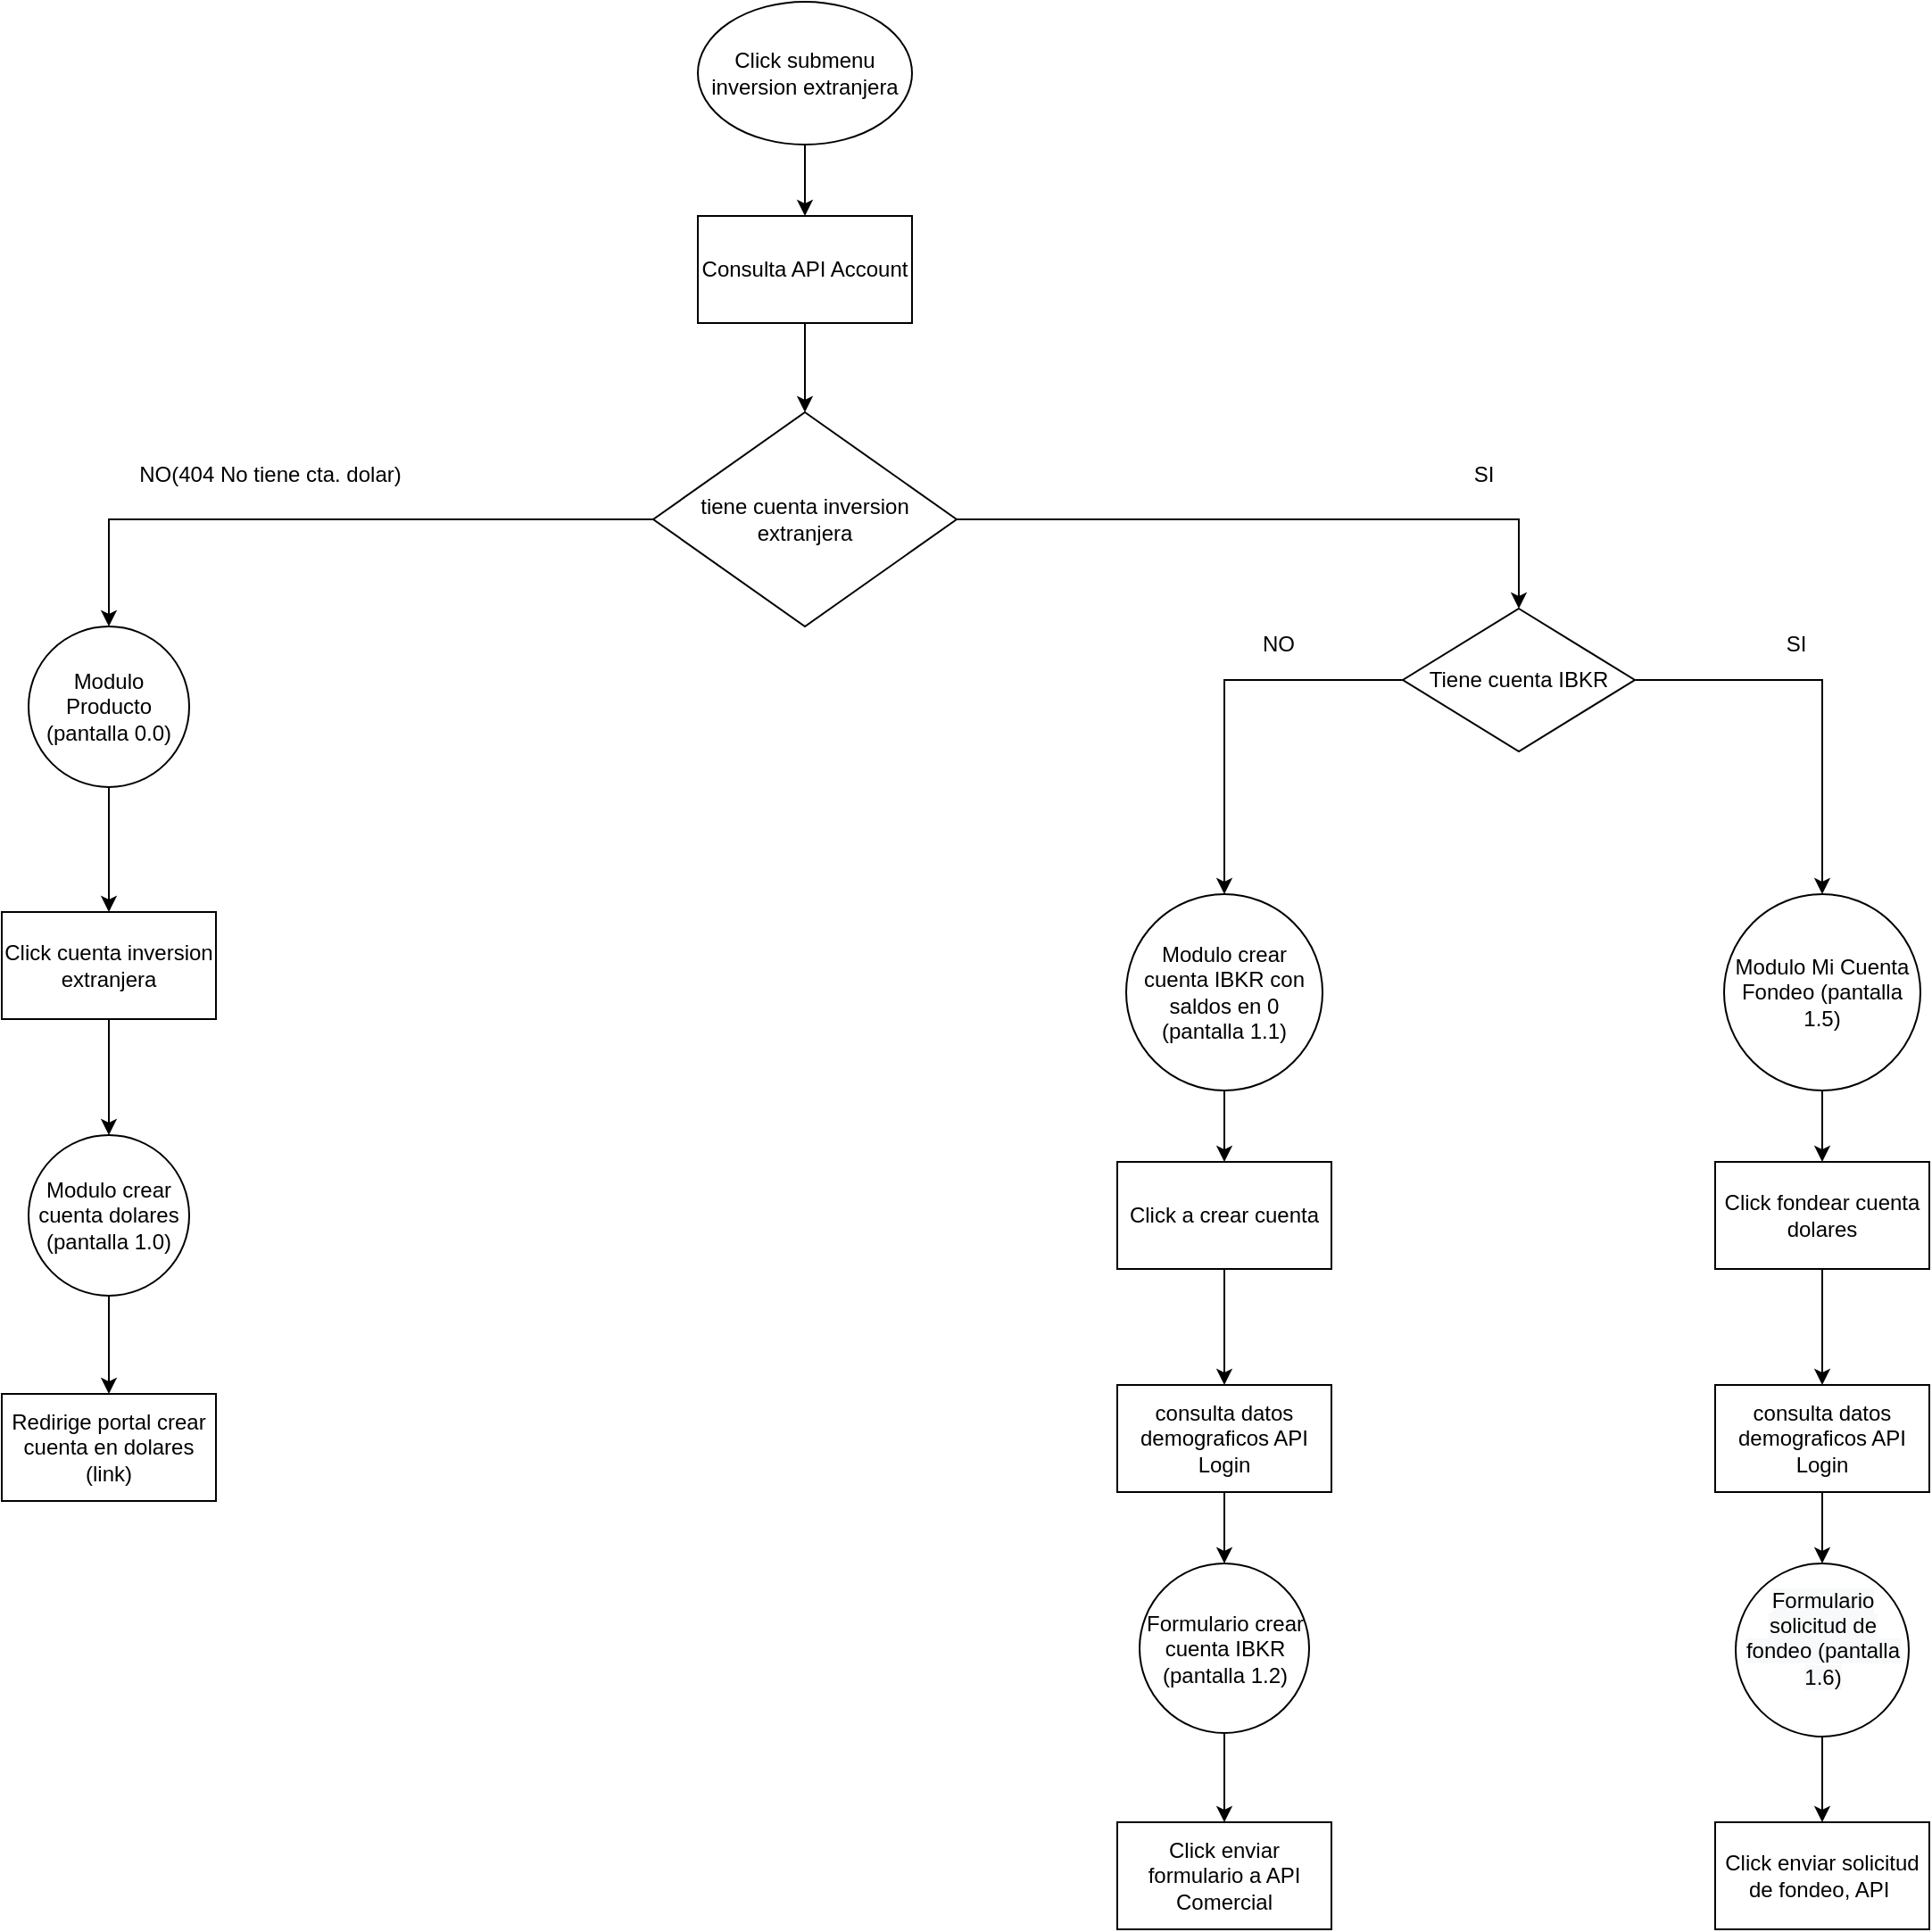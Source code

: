 <mxfile version="20.5.3" type="device"><diagram id="7_jg_evt4l1JR4PzZ2Gy" name="Page-1"><mxGraphModel dx="1526" dy="931" grid="1" gridSize="10" guides="1" tooltips="1" connect="1" arrows="1" fold="1" page="1" pageScale="1" pageWidth="2000" pageHeight="2500" math="0" shadow="0"><root><mxCell id="0"/><mxCell id="1" parent="0"/><mxCell id="uIlDFgRARMzGMVH6wBw7-2" style="edgeStyle=orthogonalEdgeStyle;rounded=0;orthogonalLoop=1;jettySize=auto;html=1;exitX=0.5;exitY=1;exitDx=0;exitDy=0;entryX=0.5;entryY=0;entryDx=0;entryDy=0;" parent="1" source="IXbEhDr9RYSt983AzTuj-3" edge="1"><mxGeometry relative="1" as="geometry"><mxPoint x="1115" y="200" as="targetPoint"/></mxGeometry></mxCell><mxCell id="IXbEhDr9RYSt983AzTuj-3" value="Click submenu inversion extranjera" style="ellipse;whiteSpace=wrap;html=1;" parent="1" vertex="1"><mxGeometry x="1055" y="80" width="120" height="80" as="geometry"/></mxCell><mxCell id="965H75wcNq8wW-GSMrYG-19" style="edgeStyle=orthogonalEdgeStyle;rounded=0;orthogonalLoop=1;jettySize=auto;html=1;exitX=0;exitY=0.5;exitDx=0;exitDy=0;entryX=0.5;entryY=0;entryDx=0;entryDy=0;" parent="1" source="IXbEhDr9RYSt983AzTuj-4" target="965H75wcNq8wW-GSMrYG-12" edge="1"><mxGeometry relative="1" as="geometry"/></mxCell><mxCell id="k7IK3NU4HN9OVl2VhUbT-2" style="edgeStyle=orthogonalEdgeStyle;rounded=0;orthogonalLoop=1;jettySize=auto;html=1;exitX=1;exitY=0.5;exitDx=0;exitDy=0;entryX=0.5;entryY=0;entryDx=0;entryDy=0;" edge="1" parent="1" source="IXbEhDr9RYSt983AzTuj-4" target="k7IK3NU4HN9OVl2VhUbT-1"><mxGeometry relative="1" as="geometry"/></mxCell><mxCell id="IXbEhDr9RYSt983AzTuj-4" value="tiene cuenta inversion extranjera" style="rhombus;whiteSpace=wrap;html=1;" parent="1" vertex="1"><mxGeometry x="1030" y="310" width="170" height="120" as="geometry"/></mxCell><mxCell id="965H75wcNq8wW-GSMrYG-3" style="edgeStyle=orthogonalEdgeStyle;rounded=0;orthogonalLoop=1;jettySize=auto;html=1;exitX=0.5;exitY=1;exitDx=0;exitDy=0;entryX=0.5;entryY=0;entryDx=0;entryDy=0;" parent="1" source="965H75wcNq8wW-GSMrYG-11" target="IXbEhDr9RYSt983AzTuj-4" edge="1"><mxGeometry relative="1" as="geometry"><mxPoint x="1112.5" y="640" as="sourcePoint"/></mxGeometry></mxCell><mxCell id="965H75wcNq8wW-GSMrYG-11" value="Consulta API Account" style="rounded=0;whiteSpace=wrap;html=1;" parent="1" vertex="1"><mxGeometry x="1055" y="200" width="120" height="60" as="geometry"/></mxCell><mxCell id="k7IK3NU4HN9OVl2VhUbT-11" style="edgeStyle=orthogonalEdgeStyle;rounded=0;orthogonalLoop=1;jettySize=auto;html=1;exitX=0.5;exitY=1;exitDx=0;exitDy=0;entryX=0.5;entryY=0;entryDx=0;entryDy=0;" edge="1" parent="1" source="965H75wcNq8wW-GSMrYG-12" target="k7IK3NU4HN9OVl2VhUbT-10"><mxGeometry relative="1" as="geometry"/></mxCell><mxCell id="965H75wcNq8wW-GSMrYG-12" value="Modulo Producto (pantalla 0.0)" style="ellipse;whiteSpace=wrap;html=1;aspect=fixed;" parent="1" vertex="1"><mxGeometry x="680" y="430" width="90" height="90" as="geometry"/></mxCell><mxCell id="k7IK3NU4HN9OVl2VhUbT-15" style="edgeStyle=orthogonalEdgeStyle;rounded=0;orthogonalLoop=1;jettySize=auto;html=1;exitX=0.5;exitY=1;exitDx=0;exitDy=0;entryX=0.5;entryY=0;entryDx=0;entryDy=0;" edge="1" parent="1" source="965H75wcNq8wW-GSMrYG-13" target="k7IK3NU4HN9OVl2VhUbT-14"><mxGeometry relative="1" as="geometry"/></mxCell><mxCell id="965H75wcNq8wW-GSMrYG-13" value="Modulo Mi Cuenta Fondeo (pantalla 1.5)" style="ellipse;whiteSpace=wrap;html=1;aspect=fixed;" parent="1" vertex="1"><mxGeometry x="1630" y="580" width="110" height="110" as="geometry"/></mxCell><mxCell id="965H75wcNq8wW-GSMrYG-36" style="edgeStyle=orthogonalEdgeStyle;rounded=0;orthogonalLoop=1;jettySize=auto;html=1;exitX=0.5;exitY=1;exitDx=0;exitDy=0;entryX=0.5;entryY=0;entryDx=0;entryDy=0;" parent="1" source="965H75wcNq8wW-GSMrYG-25" target="965H75wcNq8wW-GSMrYG-35" edge="1"><mxGeometry relative="1" as="geometry"/></mxCell><mxCell id="965H75wcNq8wW-GSMrYG-25" value="Modulo crear cuenta dolares (pantalla 1.0)" style="ellipse;whiteSpace=wrap;html=1;aspect=fixed;" parent="1" vertex="1"><mxGeometry x="680" y="715" width="90" height="90" as="geometry"/></mxCell><mxCell id="965H75wcNq8wW-GSMrYG-32" value="NO(404 No tiene cta. dolar)" style="text;html=1;align=center;verticalAlign=middle;resizable=0;points=[];autosize=1;strokeColor=none;fillColor=none;" parent="1" vertex="1"><mxGeometry x="730" y="330" width="170" height="30" as="geometry"/></mxCell><mxCell id="965H75wcNq8wW-GSMrYG-33" value="SI" style="text;html=1;align=center;verticalAlign=middle;resizable=0;points=[];autosize=1;strokeColor=none;fillColor=none;" parent="1" vertex="1"><mxGeometry x="1480" y="330" width="30" height="30" as="geometry"/></mxCell><mxCell id="965H75wcNq8wW-GSMrYG-35" value="Redirige portal crear cuenta en dolares (link)" style="rounded=0;whiteSpace=wrap;html=1;" parent="1" vertex="1"><mxGeometry x="665" y="860" width="120" height="60" as="geometry"/></mxCell><mxCell id="Z55a9Qx1Vzdp-FKFiF2n-6" style="edgeStyle=orthogonalEdgeStyle;rounded=0;orthogonalLoop=1;jettySize=auto;html=1;exitX=0.5;exitY=1;exitDx=0;exitDy=0;entryX=0.5;entryY=0;entryDx=0;entryDy=0;" parent="1" source="965H75wcNq8wW-GSMrYG-37" target="Z55a9Qx1Vzdp-FKFiF2n-5" edge="1"><mxGeometry relative="1" as="geometry"/></mxCell><mxCell id="965H75wcNq8wW-GSMrYG-37" value="Click a crear cuenta" style="rounded=0;whiteSpace=wrap;html=1;" parent="1" vertex="1"><mxGeometry x="1290" y="730" width="120" height="60" as="geometry"/></mxCell><mxCell id="Z55a9Qx1Vzdp-FKFiF2n-4" style="edgeStyle=orthogonalEdgeStyle;rounded=0;orthogonalLoop=1;jettySize=auto;html=1;exitX=0.5;exitY=1;exitDx=0;exitDy=0;entryX=0.5;entryY=0;entryDx=0;entryDy=0;" parent="1" source="Z55a9Qx1Vzdp-FKFiF2n-1" target="Z55a9Qx1Vzdp-FKFiF2n-3" edge="1"><mxGeometry relative="1" as="geometry"/></mxCell><mxCell id="Z55a9Qx1Vzdp-FKFiF2n-1" value="Formulario crear cuenta IBKR (pantalla 1.2)" style="ellipse;whiteSpace=wrap;html=1;aspect=fixed;" parent="1" vertex="1"><mxGeometry x="1302.5" y="955" width="95" height="95" as="geometry"/></mxCell><mxCell id="Z55a9Qx1Vzdp-FKFiF2n-3" value="Click enviar formulario a API Comercial" style="rounded=0;whiteSpace=wrap;html=1;" parent="1" vertex="1"><mxGeometry x="1290" y="1100" width="120" height="60" as="geometry"/></mxCell><mxCell id="Z55a9Qx1Vzdp-FKFiF2n-7" style="edgeStyle=orthogonalEdgeStyle;rounded=0;orthogonalLoop=1;jettySize=auto;html=1;exitX=0.5;exitY=1;exitDx=0;exitDy=0;entryX=0.5;entryY=0;entryDx=0;entryDy=0;" parent="1" source="Z55a9Qx1Vzdp-FKFiF2n-5" target="Z55a9Qx1Vzdp-FKFiF2n-1" edge="1"><mxGeometry relative="1" as="geometry"/></mxCell><mxCell id="Z55a9Qx1Vzdp-FKFiF2n-5" value="consulta datos demograficos API Login" style="rounded=0;whiteSpace=wrap;html=1;" parent="1" vertex="1"><mxGeometry x="1290" y="855" width="120" height="60" as="geometry"/></mxCell><mxCell id="k7IK3NU4HN9OVl2VhUbT-4" style="edgeStyle=orthogonalEdgeStyle;rounded=0;orthogonalLoop=1;jettySize=auto;html=1;exitX=1;exitY=0.5;exitDx=0;exitDy=0;entryX=0.5;entryY=0;entryDx=0;entryDy=0;" edge="1" parent="1" source="k7IK3NU4HN9OVl2VhUbT-1" target="965H75wcNq8wW-GSMrYG-13"><mxGeometry relative="1" as="geometry"/></mxCell><mxCell id="k7IK3NU4HN9OVl2VhUbT-6" style="edgeStyle=orthogonalEdgeStyle;rounded=0;orthogonalLoop=1;jettySize=auto;html=1;exitX=0;exitY=0.5;exitDx=0;exitDy=0;entryX=0.5;entryY=0;entryDx=0;entryDy=0;" edge="1" parent="1" source="k7IK3NU4HN9OVl2VhUbT-1" target="k7IK3NU4HN9OVl2VhUbT-5"><mxGeometry relative="1" as="geometry"/></mxCell><mxCell id="k7IK3NU4HN9OVl2VhUbT-1" value="Tiene cuenta IBKR" style="rhombus;whiteSpace=wrap;html=1;" vertex="1" parent="1"><mxGeometry x="1450" y="420" width="130" height="80" as="geometry"/></mxCell><mxCell id="k7IK3NU4HN9OVl2VhUbT-13" style="edgeStyle=orthogonalEdgeStyle;rounded=0;orthogonalLoop=1;jettySize=auto;html=1;exitX=0.5;exitY=1;exitDx=0;exitDy=0;entryX=0.5;entryY=0;entryDx=0;entryDy=0;" edge="1" parent="1" source="k7IK3NU4HN9OVl2VhUbT-5" target="965H75wcNq8wW-GSMrYG-37"><mxGeometry relative="1" as="geometry"/></mxCell><mxCell id="k7IK3NU4HN9OVl2VhUbT-5" value="Modulo crear cuenta IBKR con saldos en 0 (pantalla 1.1)" style="ellipse;whiteSpace=wrap;html=1;aspect=fixed;" vertex="1" parent="1"><mxGeometry x="1295" y="580" width="110" height="110" as="geometry"/></mxCell><mxCell id="k7IK3NU4HN9OVl2VhUbT-7" value="NO" style="text;html=1;align=center;verticalAlign=middle;resizable=0;points=[];autosize=1;strokeColor=none;fillColor=none;" vertex="1" parent="1"><mxGeometry x="1360" y="425" width="40" height="30" as="geometry"/></mxCell><mxCell id="k7IK3NU4HN9OVl2VhUbT-9" value="SI" style="text;html=1;align=center;verticalAlign=middle;resizable=0;points=[];autosize=1;strokeColor=none;fillColor=none;" vertex="1" parent="1"><mxGeometry x="1655" y="425" width="30" height="30" as="geometry"/></mxCell><mxCell id="k7IK3NU4HN9OVl2VhUbT-12" style="edgeStyle=orthogonalEdgeStyle;rounded=0;orthogonalLoop=1;jettySize=auto;html=1;exitX=0.5;exitY=1;exitDx=0;exitDy=0;entryX=0.5;entryY=0;entryDx=0;entryDy=0;" edge="1" parent="1" source="k7IK3NU4HN9OVl2VhUbT-10" target="965H75wcNq8wW-GSMrYG-25"><mxGeometry relative="1" as="geometry"/></mxCell><mxCell id="k7IK3NU4HN9OVl2VhUbT-10" value="Click cuenta inversion extranjera" style="rounded=0;whiteSpace=wrap;html=1;" vertex="1" parent="1"><mxGeometry x="665" y="590" width="120" height="60" as="geometry"/></mxCell><mxCell id="k7IK3NU4HN9OVl2VhUbT-17" style="edgeStyle=orthogonalEdgeStyle;rounded=0;orthogonalLoop=1;jettySize=auto;html=1;exitX=0.5;exitY=1;exitDx=0;exitDy=0;entryX=0.5;entryY=0;entryDx=0;entryDy=0;" edge="1" parent="1" source="k7IK3NU4HN9OVl2VhUbT-14" target="k7IK3NU4HN9OVl2VhUbT-16"><mxGeometry relative="1" as="geometry"/></mxCell><mxCell id="k7IK3NU4HN9OVl2VhUbT-14" value="Click fondear cuenta dolares" style="rounded=0;whiteSpace=wrap;html=1;" vertex="1" parent="1"><mxGeometry x="1625" y="730" width="120" height="60" as="geometry"/></mxCell><mxCell id="k7IK3NU4HN9OVl2VhUbT-19" style="edgeStyle=orthogonalEdgeStyle;rounded=0;orthogonalLoop=1;jettySize=auto;html=1;exitX=0.5;exitY=1;exitDx=0;exitDy=0;entryX=0.5;entryY=0;entryDx=0;entryDy=0;" edge="1" parent="1" source="k7IK3NU4HN9OVl2VhUbT-16" target="k7IK3NU4HN9OVl2VhUbT-18"><mxGeometry relative="1" as="geometry"/></mxCell><mxCell id="k7IK3NU4HN9OVl2VhUbT-16" value="consulta datos demograficos API Login" style="rounded=0;whiteSpace=wrap;html=1;" vertex="1" parent="1"><mxGeometry x="1625" y="855" width="120" height="60" as="geometry"/></mxCell><mxCell id="k7IK3NU4HN9OVl2VhUbT-21" style="edgeStyle=orthogonalEdgeStyle;rounded=0;orthogonalLoop=1;jettySize=auto;html=1;exitX=0.5;exitY=1;exitDx=0;exitDy=0;entryX=0.5;entryY=0;entryDx=0;entryDy=0;" edge="1" parent="1" source="k7IK3NU4HN9OVl2VhUbT-18" target="k7IK3NU4HN9OVl2VhUbT-20"><mxGeometry relative="1" as="geometry"/></mxCell><mxCell id="k7IK3NU4HN9OVl2VhUbT-18" value="&#10;&lt;span style=&quot;color: rgb(0, 0, 0); font-family: Helvetica; font-size: 12px; font-style: normal; font-variant-ligatures: normal; font-variant-caps: normal; font-weight: 400; letter-spacing: normal; orphans: 2; text-align: center; text-indent: 0px; text-transform: none; widows: 2; word-spacing: 0px; -webkit-text-stroke-width: 0px; background-color: rgb(248, 249, 250); text-decoration-thickness: initial; text-decoration-style: initial; text-decoration-color: initial; float: none; display: inline !important;&quot;&gt;Formulario solicitud de fondeo (pantalla 1.6)&lt;/span&gt;&#10;&#10;" style="ellipse;whiteSpace=wrap;html=1;aspect=fixed;" vertex="1" parent="1"><mxGeometry x="1636.5" y="955" width="97" height="97" as="geometry"/></mxCell><mxCell id="k7IK3NU4HN9OVl2VhUbT-20" value="Click enviar solicitud de fondeo, API&amp;nbsp;" style="rounded=0;whiteSpace=wrap;html=1;" vertex="1" parent="1"><mxGeometry x="1625" y="1100" width="120" height="60" as="geometry"/></mxCell></root></mxGraphModel></diagram></mxfile>
